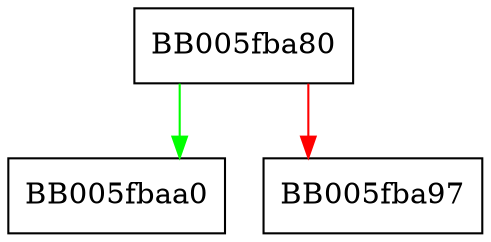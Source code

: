 digraph OSSL_PROVIDER_load_ex {
  node [shape="box"];
  graph [splines=ortho];
  BB005fba80 -> BB005fbaa0 [color="green"];
  BB005fba80 -> BB005fba97 [color="red"];
}